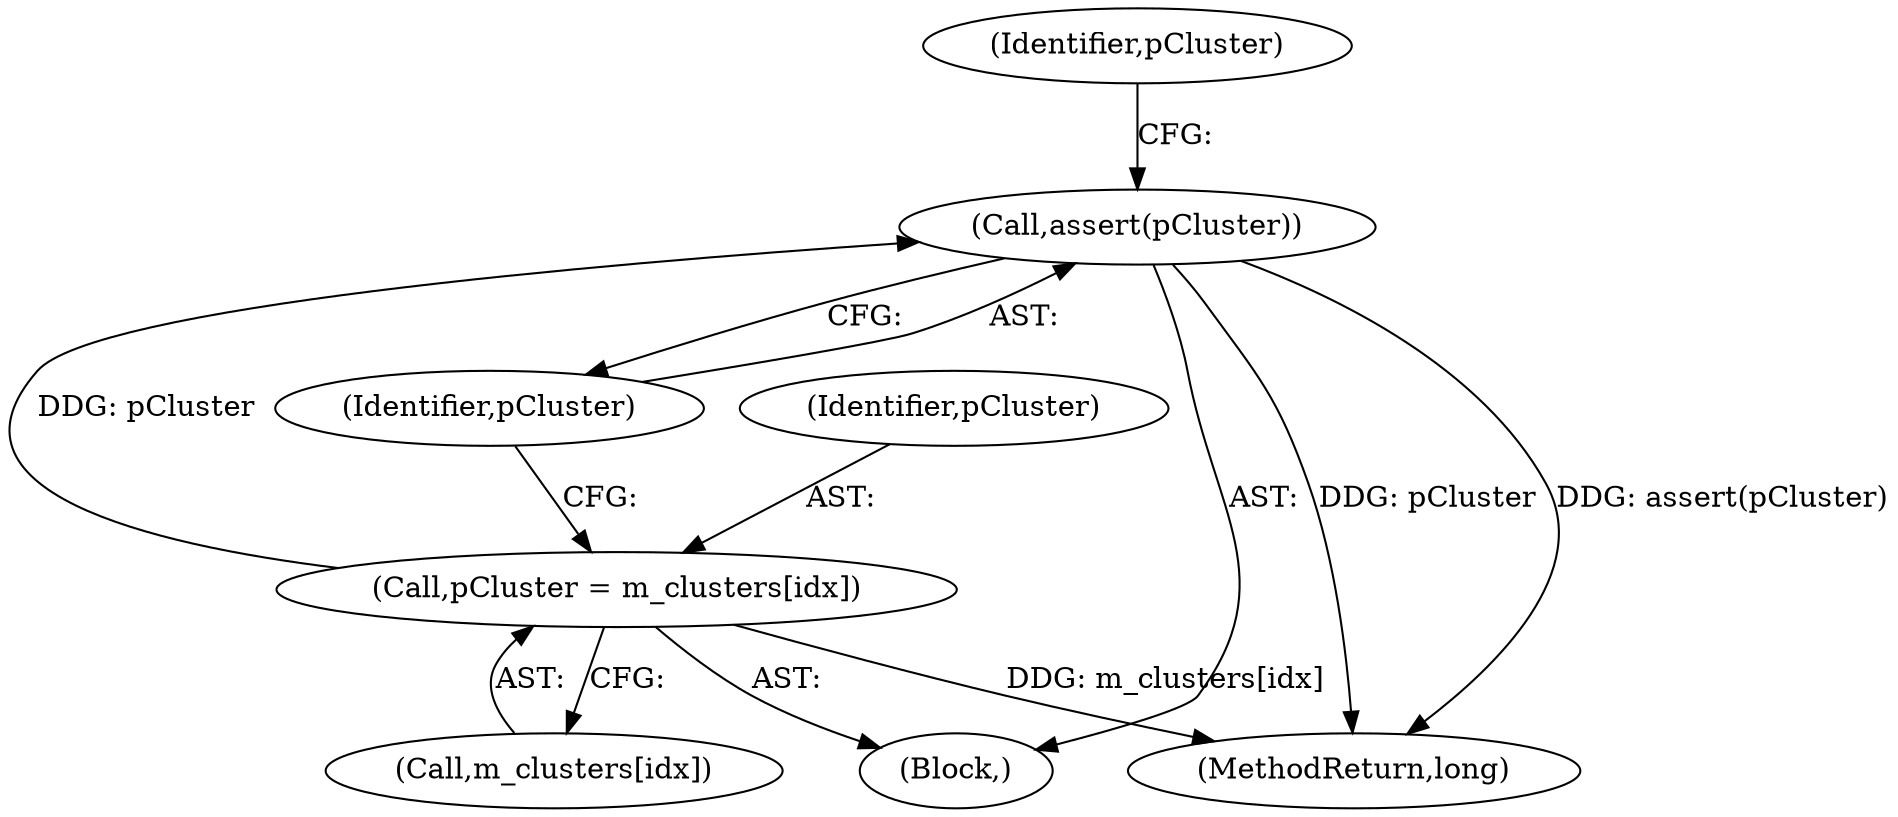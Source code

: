 digraph "0_Android_04839626ed859623901ebd3a5fd483982186b59d_26@API" {
"1000985" [label="(Call,assert(pCluster))"];
"1000980" [label="(Call,pCluster = m_clusters[idx])"];
"1000986" [label="(Identifier,pCluster)"];
"1000985" [label="(Call,assert(pCluster))"];
"1000982" [label="(Call,m_clusters[idx])"];
"1000981" [label="(Identifier,pCluster)"];
"1000980" [label="(Call,pCluster = m_clusters[idx])"];
"1001022" [label="(MethodReturn,long)"];
"1000975" [label="(Block,)"];
"1000990" [label="(Identifier,pCluster)"];
"1000985" -> "1000975"  [label="AST: "];
"1000985" -> "1000986"  [label="CFG: "];
"1000986" -> "1000985"  [label="AST: "];
"1000990" -> "1000985"  [label="CFG: "];
"1000985" -> "1001022"  [label="DDG: pCluster"];
"1000985" -> "1001022"  [label="DDG: assert(pCluster)"];
"1000980" -> "1000985"  [label="DDG: pCluster"];
"1000980" -> "1000975"  [label="AST: "];
"1000980" -> "1000982"  [label="CFG: "];
"1000981" -> "1000980"  [label="AST: "];
"1000982" -> "1000980"  [label="AST: "];
"1000986" -> "1000980"  [label="CFG: "];
"1000980" -> "1001022"  [label="DDG: m_clusters[idx]"];
}
